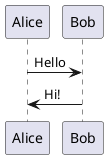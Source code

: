 ```
@startuml firstDiagram

Alice -> Bob: Hello
Bob -> Alice: Hi!
		
@enduml
```

</details>


@startjson
{
    "_id": MongoDB ObjectId,
    "name": String, // Name des Unternehmens
    "website": String, // Webseite des Unternehmens 
    "last_scraped_at": Date, // Datum und Uhrzeit, wann die Webseite zuletzt gescraped wurde
    "contact": { // Kontaktinformationen
        "phone": String, // Telefonnummer (falls vorhanden)
        "email": String, // E-Mail Adresse (falls vorhanden)
        "address": String, // Büroadresse (falls vorhanden)
    },
    "status": String, // Status der Webseite, z.B. 'aktiv', 'inaktiv' etc.
}
@endjson
